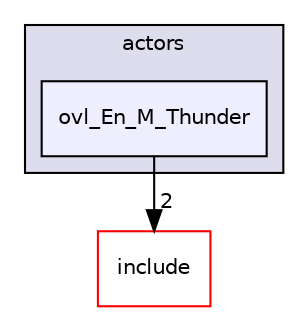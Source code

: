digraph "src/overlays/actors/ovl_En_M_Thunder" {
  compound=true
  node [ fontsize="10", fontname="Helvetica"];
  edge [ labelfontsize="10", labelfontname="Helvetica"];
  subgraph clusterdir_e93473484be31ce7bcb356bd643a22f8 {
    graph [ bgcolor="#ddddee", pencolor="black", label="actors" fontname="Helvetica", fontsize="10", URL="dir_e93473484be31ce7bcb356bd643a22f8.html"]
  dir_cffeff51921273d81aac419285ae30c4 [shape=box, label="ovl_En_M_Thunder", style="filled", fillcolor="#eeeeff", pencolor="black", URL="dir_cffeff51921273d81aac419285ae30c4.html"];
  }
  dir_d44c64559bbebec7f509842c48db8b23 [shape=box label="include" fillcolor="white" style="filled" color="red" URL="dir_d44c64559bbebec7f509842c48db8b23.html"];
  dir_cffeff51921273d81aac419285ae30c4->dir_d44c64559bbebec7f509842c48db8b23 [headlabel="2", labeldistance=1.5 headhref="dir_000298_000000.html"];
}
